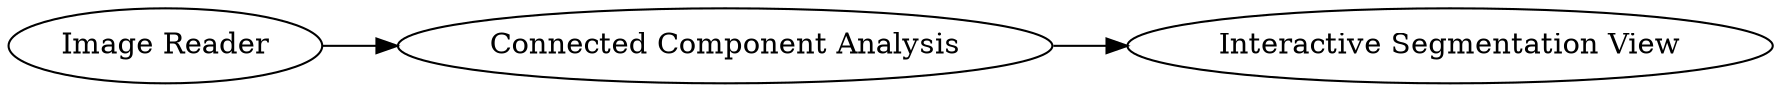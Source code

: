 digraph {
	2 -> 3
	1 -> 2
	1 [label="Image Reader"]
	3 [label="Interactive Segmentation View"]
	2 [label="Connected Component Analysis"]
	rankdir=LR
}
